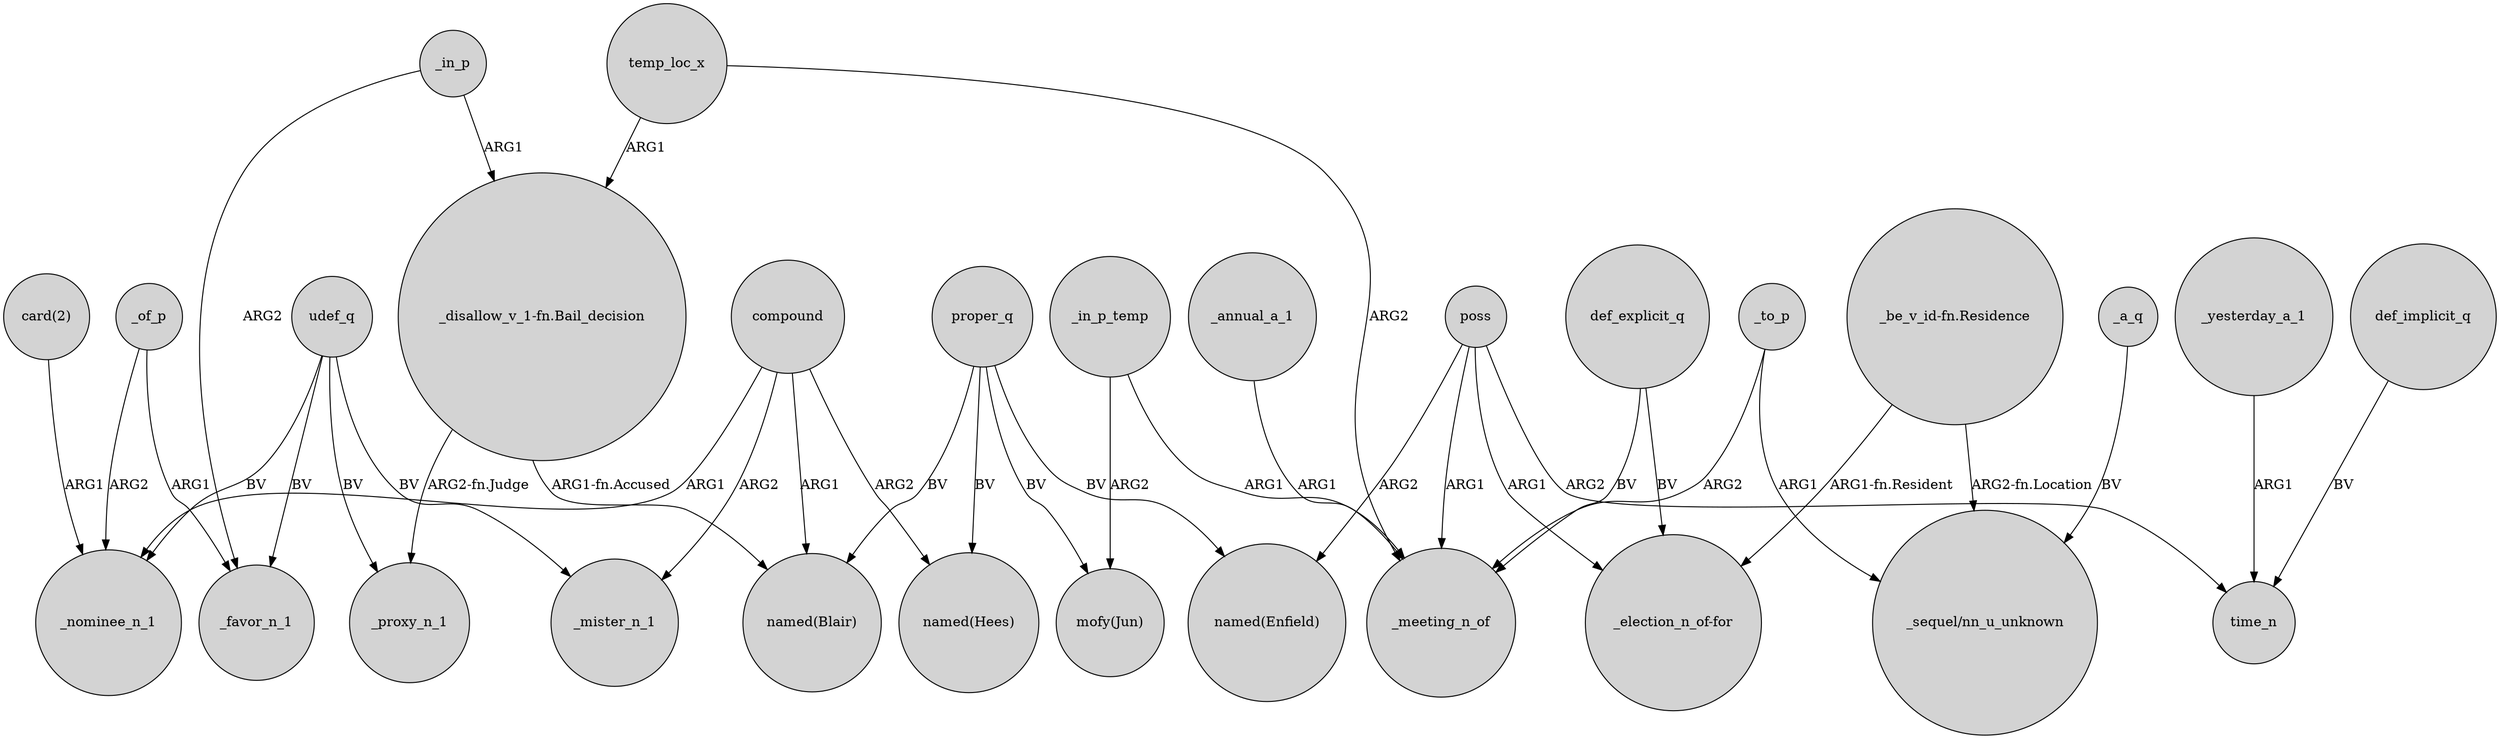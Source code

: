 digraph {
	node [shape=circle style=filled]
	compound -> _nominee_n_1 [label=ARG1]
	compound -> _mister_n_1 [label=ARG2]
	compound -> "named(Blair)" [label=ARG1]
	udef_q -> _proxy_n_1 [label=BV]
	"_be_v_id-fn.Residence" -> "_sequel/nn_u_unknown" [label="ARG2-fn.Location"]
	temp_loc_x -> _meeting_n_of [label=ARG2]
	_in_p -> _favor_n_1 [label=ARG2]
	poss -> _meeting_n_of [label=ARG1]
	def_explicit_q -> "_election_n_of-for" [label=BV]
	_yesterday_a_1 -> time_n [label=ARG1]
	proper_q -> "named(Blair)" [label=BV]
	proper_q -> "mofy(Jun)" [label=BV]
	udef_q -> _mister_n_1 [label=BV]
	_in_p_temp -> "mofy(Jun)" [label=ARG2]
	compound -> "named(Hees)" [label=ARG2]
	_in_p -> "_disallow_v_1-fn.Bail_decision" [label=ARG1]
	udef_q -> _favor_n_1 [label=BV]
	poss -> "named(Enfield)" [label=ARG2]
	udef_q -> _nominee_n_1 [label=BV]
	poss -> "_election_n_of-for" [label=ARG1]
	"_be_v_id-fn.Residence" -> "_election_n_of-for" [label="ARG1-fn.Resident"]
	_a_q -> "_sequel/nn_u_unknown" [label=BV]
	proper_q -> "named(Enfield)" [label=BV]
	"_disallow_v_1-fn.Bail_decision" -> _proxy_n_1 [label="ARG2-fn.Judge"]
	"card(2)" -> _nominee_n_1 [label=ARG1]
	_to_p -> "_sequel/nn_u_unknown" [label=ARG1]
	_to_p -> _meeting_n_of [label=ARG2]
	poss -> time_n [label=ARG2]
	proper_q -> "named(Hees)" [label=BV]
	_of_p -> _nominee_n_1 [label=ARG2]
	temp_loc_x -> "_disallow_v_1-fn.Bail_decision" [label=ARG1]
	_of_p -> _favor_n_1 [label=ARG1]
	_annual_a_1 -> _meeting_n_of [label=ARG1]
	"_disallow_v_1-fn.Bail_decision" -> "named(Blair)" [label="ARG1-fn.Accused"]
	def_implicit_q -> time_n [label=BV]
	_in_p_temp -> _meeting_n_of [label=ARG1]
	def_explicit_q -> _meeting_n_of [label=BV]
}
